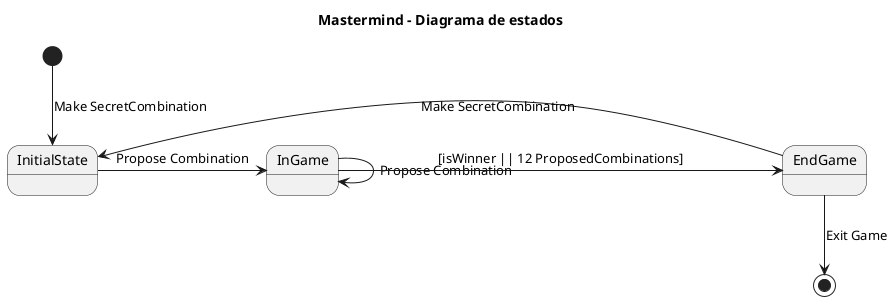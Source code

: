 @startuml

title Mastermind - Diagrama de estados

[*] --> InitialState: Make SecretCombination
InitialState -> InGame: Propose Combination

InGame -> InGame: Propose Combination
InGame -> EndGame: [isWinner || 12 ProposedCombinations]

EndGame -> InitialState: Make SecretCombination
EndGame --> [*]: Exit Game

@enduml